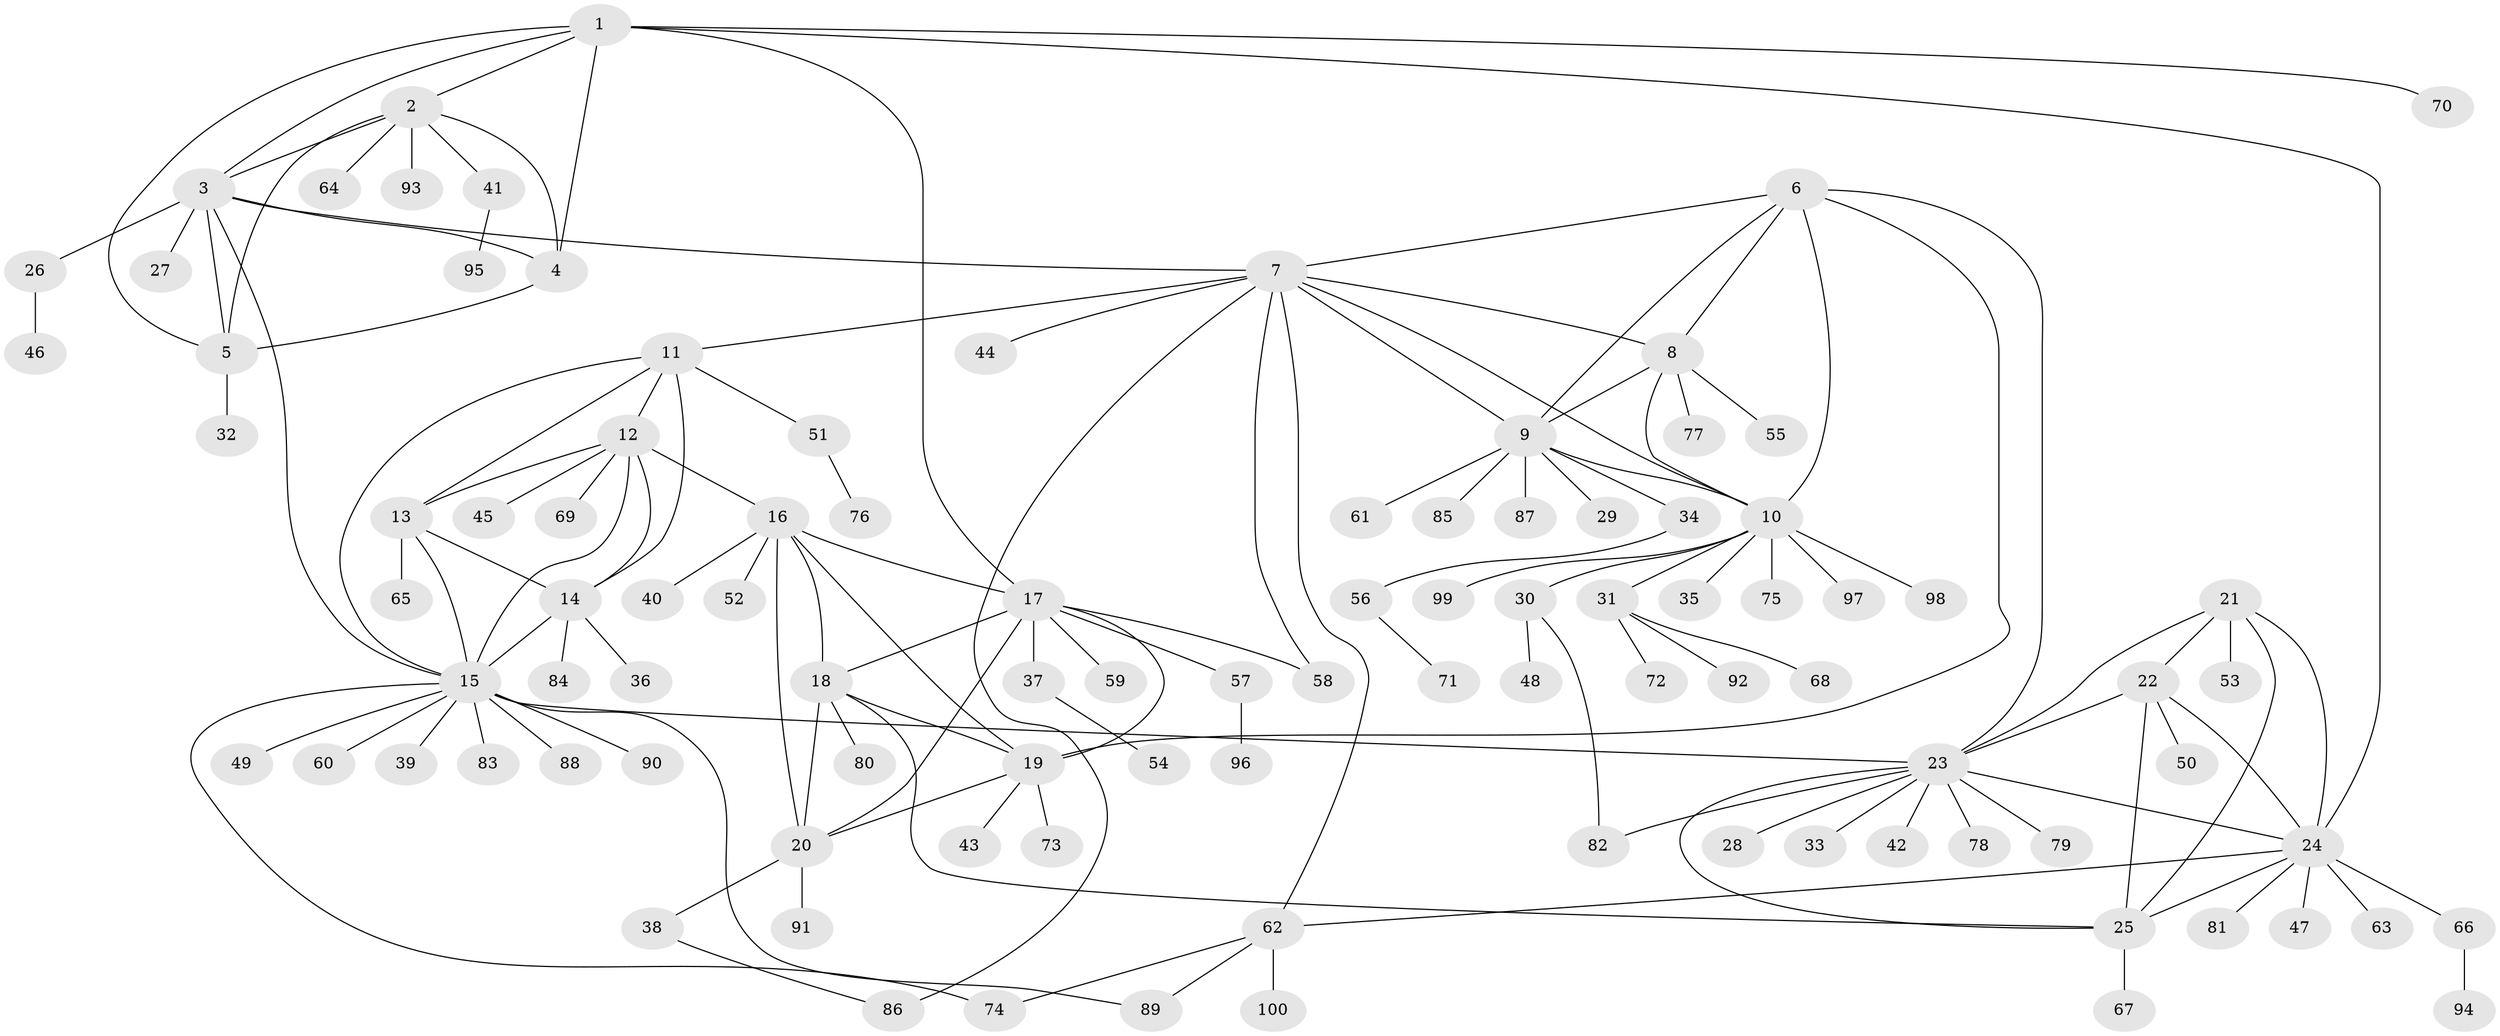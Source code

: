// coarse degree distribution, {6: 0.03278688524590164, 3: 0.04918032786885246, 10: 0.03278688524590164, 1: 0.5409836065573771, 9: 0.01639344262295082, 5: 0.06557377049180328, 4: 0.09836065573770492, 2: 0.08196721311475409, 7: 0.03278688524590164, 8: 0.03278688524590164, 11: 0.01639344262295082}
// Generated by graph-tools (version 1.1) at 2025/37/03/04/25 23:37:51]
// undirected, 100 vertices, 141 edges
graph export_dot {
  node [color=gray90,style=filled];
  1;
  2;
  3;
  4;
  5;
  6;
  7;
  8;
  9;
  10;
  11;
  12;
  13;
  14;
  15;
  16;
  17;
  18;
  19;
  20;
  21;
  22;
  23;
  24;
  25;
  26;
  27;
  28;
  29;
  30;
  31;
  32;
  33;
  34;
  35;
  36;
  37;
  38;
  39;
  40;
  41;
  42;
  43;
  44;
  45;
  46;
  47;
  48;
  49;
  50;
  51;
  52;
  53;
  54;
  55;
  56;
  57;
  58;
  59;
  60;
  61;
  62;
  63;
  64;
  65;
  66;
  67;
  68;
  69;
  70;
  71;
  72;
  73;
  74;
  75;
  76;
  77;
  78;
  79;
  80;
  81;
  82;
  83;
  84;
  85;
  86;
  87;
  88;
  89;
  90;
  91;
  92;
  93;
  94;
  95;
  96;
  97;
  98;
  99;
  100;
  1 -- 2;
  1 -- 3;
  1 -- 4;
  1 -- 5;
  1 -- 17;
  1 -- 24;
  1 -- 70;
  2 -- 3;
  2 -- 4;
  2 -- 5;
  2 -- 41;
  2 -- 64;
  2 -- 93;
  3 -- 4;
  3 -- 5;
  3 -- 7;
  3 -- 15;
  3 -- 26;
  3 -- 27;
  4 -- 5;
  5 -- 32;
  6 -- 7;
  6 -- 8;
  6 -- 9;
  6 -- 10;
  6 -- 19;
  6 -- 23;
  7 -- 8;
  7 -- 9;
  7 -- 10;
  7 -- 11;
  7 -- 44;
  7 -- 58;
  7 -- 62;
  7 -- 86;
  8 -- 9;
  8 -- 10;
  8 -- 55;
  8 -- 77;
  9 -- 10;
  9 -- 29;
  9 -- 34;
  9 -- 61;
  9 -- 85;
  9 -- 87;
  10 -- 30;
  10 -- 31;
  10 -- 35;
  10 -- 75;
  10 -- 97;
  10 -- 98;
  10 -- 99;
  11 -- 12;
  11 -- 13;
  11 -- 14;
  11 -- 15;
  11 -- 51;
  12 -- 13;
  12 -- 14;
  12 -- 15;
  12 -- 16;
  12 -- 45;
  12 -- 69;
  13 -- 14;
  13 -- 15;
  13 -- 65;
  14 -- 15;
  14 -- 36;
  14 -- 84;
  15 -- 23;
  15 -- 39;
  15 -- 49;
  15 -- 60;
  15 -- 74;
  15 -- 83;
  15 -- 88;
  15 -- 89;
  15 -- 90;
  16 -- 17;
  16 -- 18;
  16 -- 19;
  16 -- 20;
  16 -- 40;
  16 -- 52;
  17 -- 18;
  17 -- 19;
  17 -- 20;
  17 -- 37;
  17 -- 57;
  17 -- 58;
  17 -- 59;
  18 -- 19;
  18 -- 20;
  18 -- 25;
  18 -- 80;
  19 -- 20;
  19 -- 43;
  19 -- 73;
  20 -- 38;
  20 -- 91;
  21 -- 22;
  21 -- 23;
  21 -- 24;
  21 -- 25;
  21 -- 53;
  22 -- 23;
  22 -- 24;
  22 -- 25;
  22 -- 50;
  23 -- 24;
  23 -- 25;
  23 -- 28;
  23 -- 33;
  23 -- 42;
  23 -- 78;
  23 -- 79;
  23 -- 82;
  24 -- 25;
  24 -- 47;
  24 -- 62;
  24 -- 63;
  24 -- 66;
  24 -- 81;
  25 -- 67;
  26 -- 46;
  30 -- 48;
  30 -- 82;
  31 -- 68;
  31 -- 72;
  31 -- 92;
  34 -- 56;
  37 -- 54;
  38 -- 86;
  41 -- 95;
  51 -- 76;
  56 -- 71;
  57 -- 96;
  62 -- 74;
  62 -- 89;
  62 -- 100;
  66 -- 94;
}
